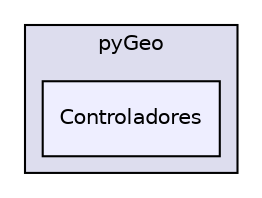 digraph "/home/toni/Dropbox/pyGeo/Controladores" {
  compound=true
  node [ fontsize="10", fontname="Helvetica"];
  edge [ labelfontsize="10", labelfontname="Helvetica"];
  subgraph clusterdir_e2627865121f9a1fcbd3858eeb7187ed {
    graph [ bgcolor="#ddddee", pencolor="black", label="pyGeo" fontname="Helvetica", fontsize="10", URL="dir_e2627865121f9a1fcbd3858eeb7187ed.html"]
  dir_acba44bb5996e609b4c608188b0b51d1 [shape=box, label="Controladores", style="filled", fillcolor="#eeeeff", pencolor="black", URL="dir_acba44bb5996e609b4c608188b0b51d1.html"];
  }
}
